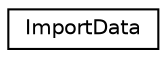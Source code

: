 digraph "Graphical Class Hierarchy"
{
  edge [fontname="Helvetica",fontsize="10",labelfontname="Helvetica",labelfontsize="10"];
  node [fontname="Helvetica",fontsize="10",shape=record];
  rankdir="LR";
  Node1 [label="ImportData",height=0.2,width=0.4,color="black", fillcolor="white", style="filled",URL="$struct_import_data.html"];
}
